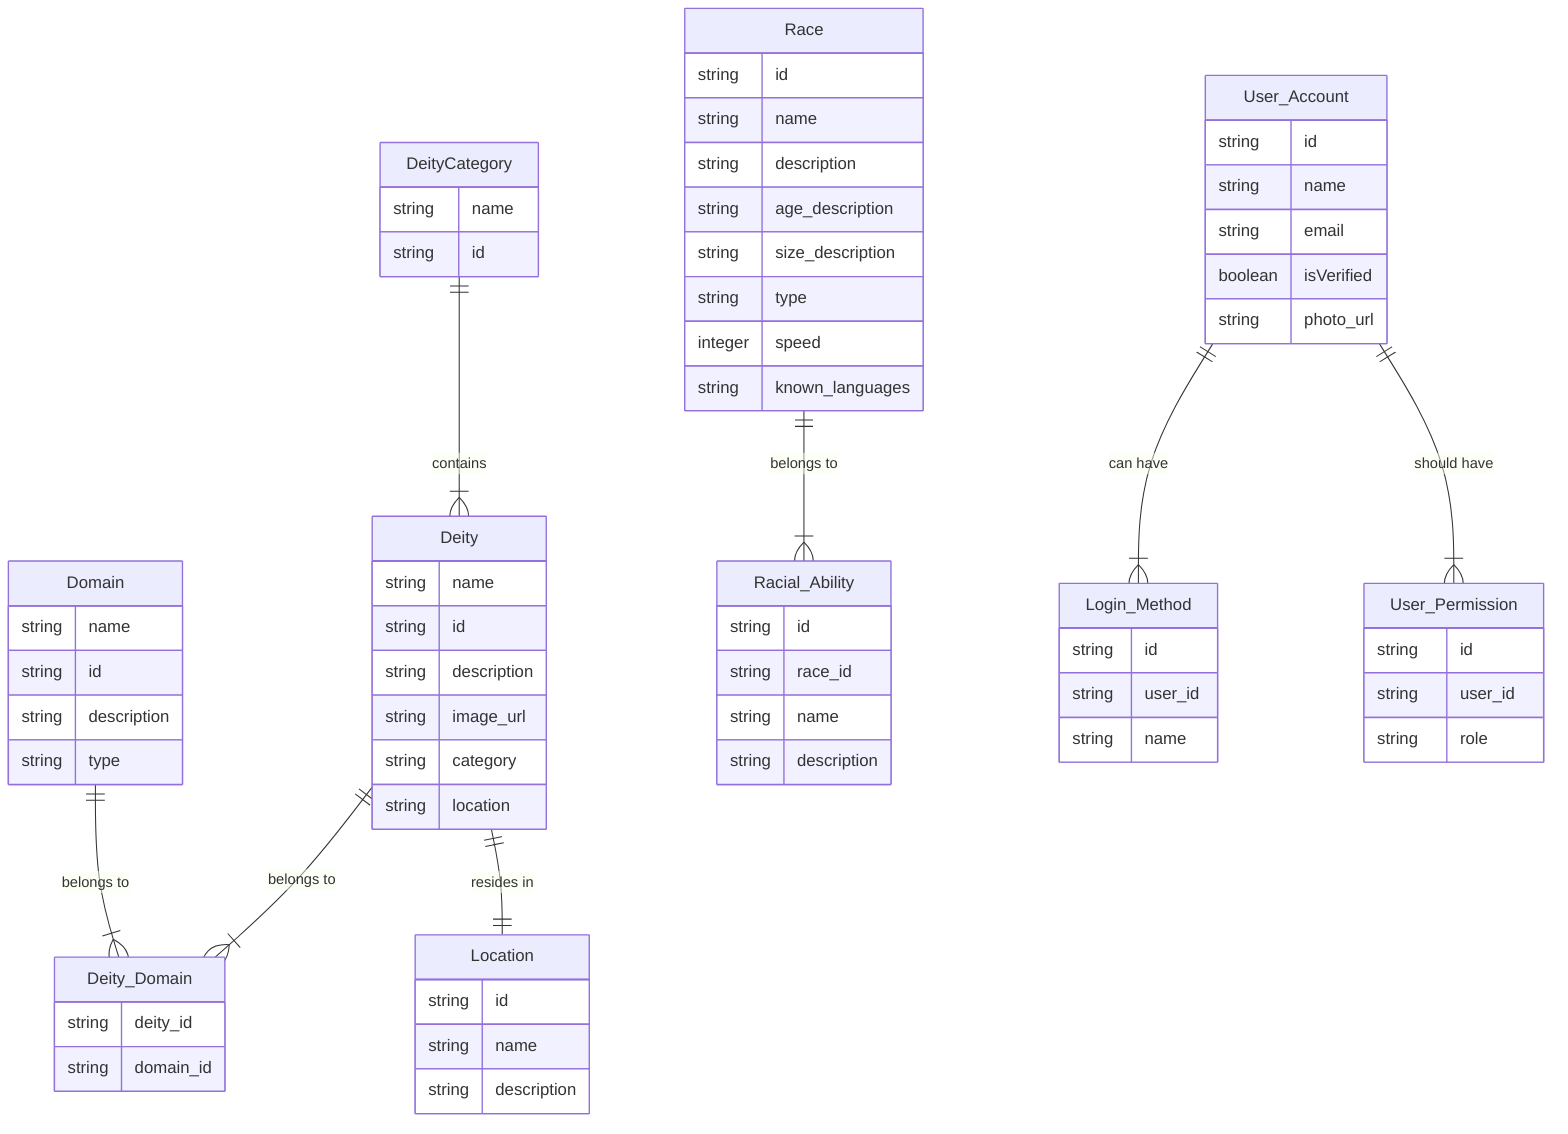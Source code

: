 erDiagram
    DeityCategory ||--|{ Deity : "contains"
    Deity ||--|{ Deity_Domain : "belongs to"
    Domain ||--|{ Deity_Domain : "belongs to"
    Deity ||--|| Location : "resides in"
    Race ||--|{ Racial_Ability : "belongs to"
    User_Account ||--|{ Login_Method : "can have"
    User_Account || --|{ User_Permission : "should have"
    DeityCategory {
        string name
        string id
    }
    Deity {
        string name
        string id
        string description
        string image_url
        string category
        string location
    }
    Domain {
        string name
        string id
        string description
        string type
    }
    Deity_Domain {
        string deity_id
        string domain_id
    }
    Location {
        string id
        string name
        string description
    }
    Race {
        string id
        string name
        string description
        string age_description
        string size_description
        string type
        integer speed
        string known_languages
    }
    Racial_Ability {
        string id
        string race_id
        string name
        string description
    }
    User_Account {
        string id
        string name
        string email
        boolean isVerified
        string photo_url
    }
    User_Permission {
        string id
        string user_id
        string role
    }
    Login_Method {
        string id
        string user_id
        string name
    }